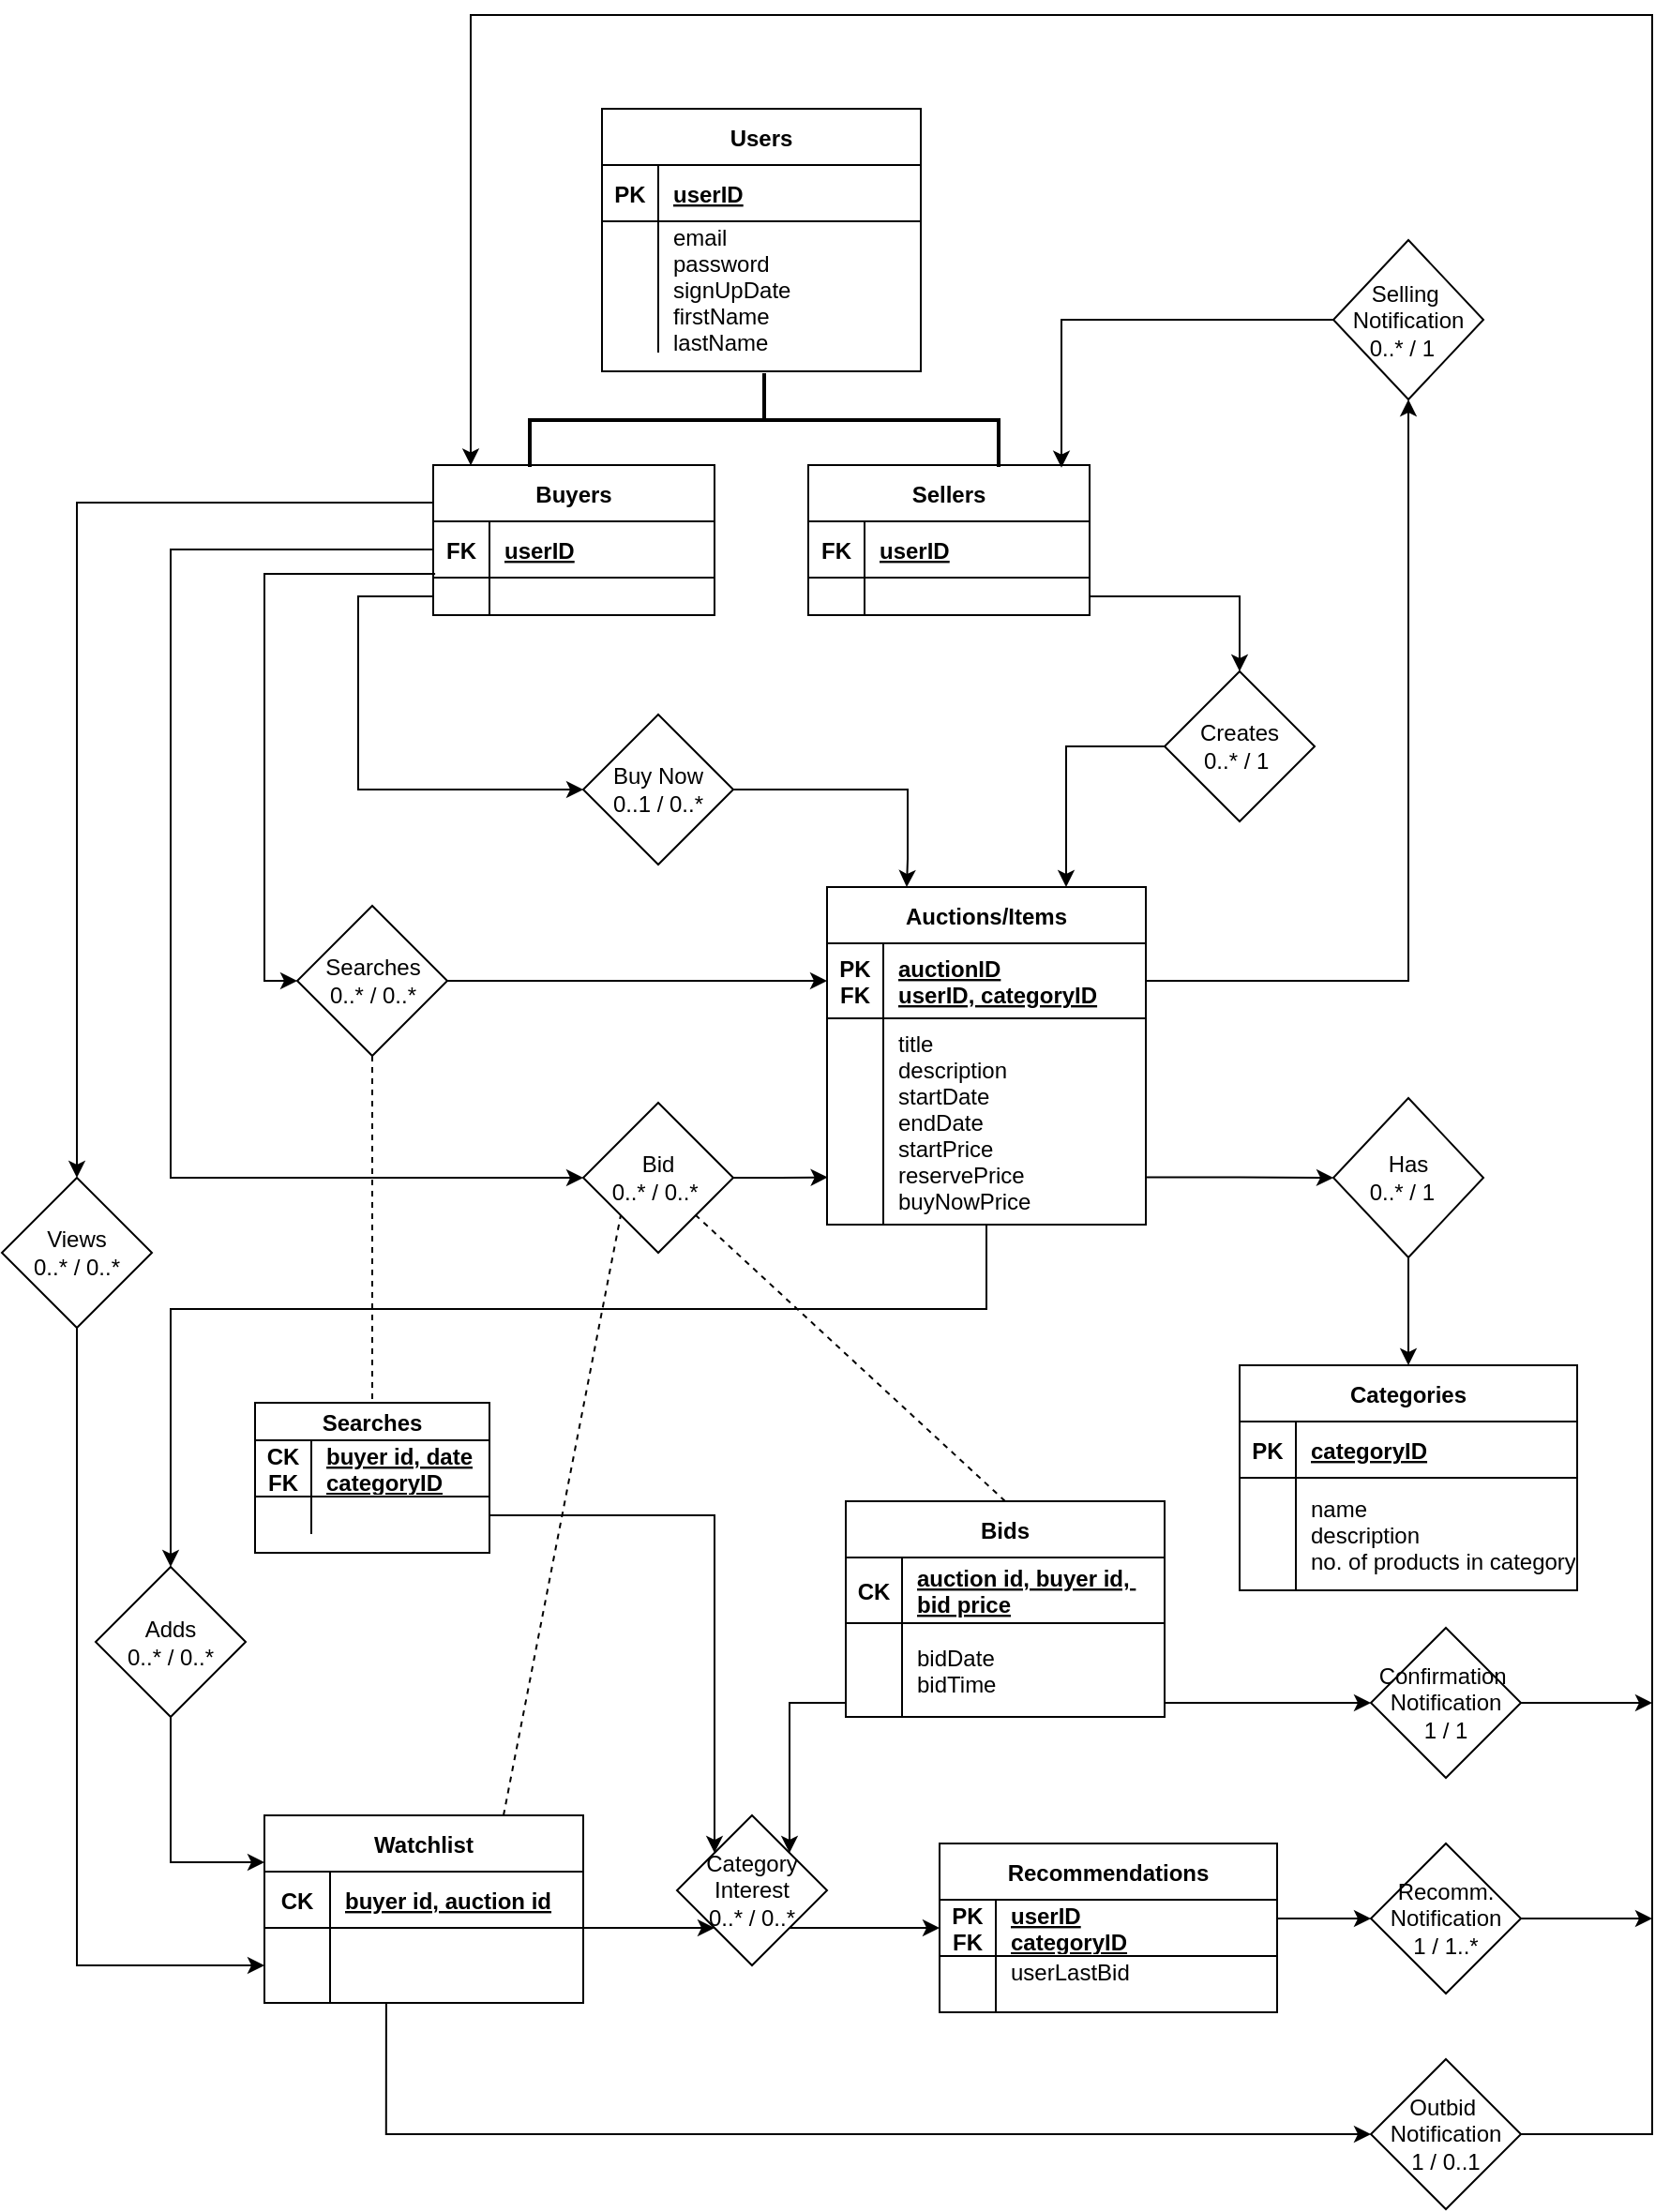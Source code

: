 <mxfile version="13.8.1" type="github">
  <diagram id="R2lEEEUBdFMjLlhIrx00" name="Page-1">
    <mxGraphModel dx="1165" dy="1698" grid="1" gridSize="10" guides="1" tooltips="1" connect="1" arrows="1" fold="1" page="1" pageScale="1" pageWidth="850" pageHeight="1100" math="0" shadow="0" extFonts="Permanent Marker^https://fonts.googleapis.com/css?family=Permanent+Marker">
      <root>
        <mxCell id="0" />
        <mxCell id="1" parent="0" />
        <mxCell id="ns8veMdd_7WvEedU-JZv-5" style="edgeStyle=orthogonalEdgeStyle;rounded=0;orthogonalLoop=1;jettySize=auto;html=1;exitX=0;exitY=0.25;exitDx=0;exitDy=0;entryX=0.5;entryY=0;entryDx=0;entryDy=0;" parent="1" source="C-vyLk0tnHw3VtMMgP7b-2" target="ns8veMdd_7WvEedU-JZv-6" edge="1">
          <mxGeometry relative="1" as="geometry">
            <mxPoint x="40" y="370" as="targetPoint" />
          </mxGeometry>
        </mxCell>
        <mxCell id="C-vyLk0tnHw3VtMMgP7b-2" value="Buyers" style="shape=table;startSize=30;container=1;collapsible=1;childLayout=tableLayout;fixedRows=1;rowLines=0;fontStyle=1;align=center;resizeLast=1;" parent="1" vertex="1">
          <mxGeometry x="250" y="200" width="150" height="80" as="geometry" />
        </mxCell>
        <mxCell id="C-vyLk0tnHw3VtMMgP7b-3" value="" style="shape=partialRectangle;collapsible=0;dropTarget=0;pointerEvents=0;fillColor=none;points=[[0,0.5],[1,0.5]];portConstraint=eastwest;top=0;left=0;right=0;bottom=1;" parent="C-vyLk0tnHw3VtMMgP7b-2" vertex="1">
          <mxGeometry y="30" width="150" height="30" as="geometry" />
        </mxCell>
        <mxCell id="C-vyLk0tnHw3VtMMgP7b-4" value="FK" style="shape=partialRectangle;overflow=hidden;connectable=0;fillColor=none;top=0;left=0;bottom=0;right=0;fontStyle=1;" parent="C-vyLk0tnHw3VtMMgP7b-3" vertex="1">
          <mxGeometry width="30" height="30" as="geometry" />
        </mxCell>
        <mxCell id="C-vyLk0tnHw3VtMMgP7b-5" value="userID" style="shape=partialRectangle;overflow=hidden;connectable=0;fillColor=none;top=0;left=0;bottom=0;right=0;align=left;spacingLeft=6;fontStyle=5;" parent="C-vyLk0tnHw3VtMMgP7b-3" vertex="1">
          <mxGeometry x="30" width="120" height="30" as="geometry" />
        </mxCell>
        <mxCell id="C-vyLk0tnHw3VtMMgP7b-6" value="" style="shape=partialRectangle;collapsible=0;dropTarget=0;pointerEvents=0;fillColor=none;points=[[0,0.5],[1,0.5]];portConstraint=eastwest;top=0;left=0;right=0;bottom=0;" parent="C-vyLk0tnHw3VtMMgP7b-2" vertex="1">
          <mxGeometry y="60" width="150" height="20" as="geometry" />
        </mxCell>
        <mxCell id="C-vyLk0tnHw3VtMMgP7b-7" value="" style="shape=partialRectangle;overflow=hidden;connectable=0;fillColor=none;top=0;left=0;bottom=0;right=0;" parent="C-vyLk0tnHw3VtMMgP7b-6" vertex="1">
          <mxGeometry width="30" height="20" as="geometry" />
        </mxCell>
        <mxCell id="C-vyLk0tnHw3VtMMgP7b-8" value="" style="shape=partialRectangle;overflow=hidden;connectable=0;fillColor=none;top=0;left=0;bottom=0;right=0;align=left;spacingLeft=6;" parent="C-vyLk0tnHw3VtMMgP7b-6" vertex="1">
          <mxGeometry x="30" width="120" height="20" as="geometry" />
        </mxCell>
        <mxCell id="6a3gbyVTUJdRKcO8Yb8x-24" value="Sellers" style="shape=table;startSize=30;container=1;collapsible=1;childLayout=tableLayout;fixedRows=1;rowLines=0;fontStyle=1;align=center;resizeLast=1;" parent="1" vertex="1">
          <mxGeometry x="450" y="200" width="150" height="80" as="geometry" />
        </mxCell>
        <mxCell id="6a3gbyVTUJdRKcO8Yb8x-25" value="" style="shape=partialRectangle;collapsible=0;dropTarget=0;pointerEvents=0;fillColor=none;points=[[0,0.5],[1,0.5]];portConstraint=eastwest;top=0;left=0;right=0;bottom=1;" parent="6a3gbyVTUJdRKcO8Yb8x-24" vertex="1">
          <mxGeometry y="30" width="150" height="30" as="geometry" />
        </mxCell>
        <mxCell id="6a3gbyVTUJdRKcO8Yb8x-26" value="FK" style="shape=partialRectangle;overflow=hidden;connectable=0;fillColor=none;top=0;left=0;bottom=0;right=0;fontStyle=1;" parent="6a3gbyVTUJdRKcO8Yb8x-25" vertex="1">
          <mxGeometry width="30" height="30" as="geometry" />
        </mxCell>
        <mxCell id="6a3gbyVTUJdRKcO8Yb8x-27" value="userID" style="shape=partialRectangle;overflow=hidden;connectable=0;fillColor=none;top=0;left=0;bottom=0;right=0;align=left;spacingLeft=6;fontStyle=5;" parent="6a3gbyVTUJdRKcO8Yb8x-25" vertex="1">
          <mxGeometry x="30" width="120" height="30" as="geometry" />
        </mxCell>
        <mxCell id="6a3gbyVTUJdRKcO8Yb8x-28" value="" style="shape=partialRectangle;collapsible=0;dropTarget=0;pointerEvents=0;fillColor=none;points=[[0,0.5],[1,0.5]];portConstraint=eastwest;top=0;left=0;right=0;bottom=0;" parent="6a3gbyVTUJdRKcO8Yb8x-24" vertex="1">
          <mxGeometry y="60" width="150" height="20" as="geometry" />
        </mxCell>
        <mxCell id="6a3gbyVTUJdRKcO8Yb8x-29" value="" style="shape=partialRectangle;overflow=hidden;connectable=0;fillColor=none;top=0;left=0;bottom=0;right=0;" parent="6a3gbyVTUJdRKcO8Yb8x-28" vertex="1">
          <mxGeometry width="30" height="20" as="geometry" />
        </mxCell>
        <mxCell id="6a3gbyVTUJdRKcO8Yb8x-30" value="" style="shape=partialRectangle;overflow=hidden;connectable=0;fillColor=none;top=0;left=0;bottom=0;right=0;align=left;spacingLeft=6;" parent="6a3gbyVTUJdRKcO8Yb8x-28" vertex="1">
          <mxGeometry x="30" width="120" height="20" as="geometry" />
        </mxCell>
        <mxCell id="6a3gbyVTUJdRKcO8Yb8x-32" value="" style="strokeWidth=2;html=1;shape=mxgraph.flowchart.annotation_2;align=left;labelPosition=right;pointerEvents=1;rotation=90;" parent="1" vertex="1">
          <mxGeometry x="401.5" y="51" width="50" height="250" as="geometry" />
        </mxCell>
        <mxCell id="C-vyLk0tnHw3VtMMgP7b-23" value="Users" style="shape=table;startSize=30;container=1;collapsible=1;childLayout=tableLayout;fixedRows=1;rowLines=0;fontStyle=1;align=center;resizeLast=1;" parent="1" vertex="1">
          <mxGeometry x="340" y="10" width="170" height="140" as="geometry">
            <mxRectangle x="340" y="20" width="70" height="30" as="alternateBounds" />
          </mxGeometry>
        </mxCell>
        <mxCell id="C-vyLk0tnHw3VtMMgP7b-24" value="" style="shape=partialRectangle;collapsible=0;dropTarget=0;pointerEvents=0;fillColor=none;points=[[0,0.5],[1,0.5]];portConstraint=eastwest;top=0;left=0;right=0;bottom=1;" parent="C-vyLk0tnHw3VtMMgP7b-23" vertex="1">
          <mxGeometry y="30" width="170" height="30" as="geometry" />
        </mxCell>
        <mxCell id="C-vyLk0tnHw3VtMMgP7b-25" value="PK" style="shape=partialRectangle;overflow=hidden;connectable=0;fillColor=none;top=0;left=0;bottom=0;right=0;fontStyle=1;" parent="C-vyLk0tnHw3VtMMgP7b-24" vertex="1">
          <mxGeometry width="30" height="30" as="geometry" />
        </mxCell>
        <mxCell id="C-vyLk0tnHw3VtMMgP7b-26" value="userID" style="shape=partialRectangle;overflow=hidden;connectable=0;fillColor=none;top=0;left=0;bottom=0;right=0;align=left;spacingLeft=6;fontStyle=5;" parent="C-vyLk0tnHw3VtMMgP7b-24" vertex="1">
          <mxGeometry x="30" width="140" height="30" as="geometry" />
        </mxCell>
        <mxCell id="C-vyLk0tnHw3VtMMgP7b-27" value="" style="shape=partialRectangle;collapsible=0;dropTarget=0;pointerEvents=0;fillColor=none;points=[[0,0.5],[1,0.5]];portConstraint=eastwest;top=0;left=0;right=0;bottom=0;" parent="C-vyLk0tnHw3VtMMgP7b-23" vertex="1">
          <mxGeometry y="60" width="170" height="70" as="geometry" />
        </mxCell>
        <mxCell id="C-vyLk0tnHw3VtMMgP7b-28" value="" style="shape=partialRectangle;overflow=hidden;connectable=0;fillColor=none;top=0;left=0;bottom=0;right=0;" parent="C-vyLk0tnHw3VtMMgP7b-27" vertex="1">
          <mxGeometry width="30" height="70" as="geometry" />
        </mxCell>
        <mxCell id="C-vyLk0tnHw3VtMMgP7b-29" value="email&#xa;password&#xa;signUpDate&#xa;firstName&#xa;lastName" style="shape=partialRectangle;overflow=hidden;connectable=0;fillColor=none;top=0;left=0;bottom=0;right=0;align=left;spacingLeft=6;" parent="C-vyLk0tnHw3VtMMgP7b-27" vertex="1">
          <mxGeometry x="30" width="140" height="70" as="geometry" />
        </mxCell>
        <mxCell id="6a3gbyVTUJdRKcO8Yb8x-43" style="edgeStyle=orthogonalEdgeStyle;rounded=0;orthogonalLoop=1;jettySize=auto;html=1;exitX=0;exitY=0.5;exitDx=0;exitDy=0;entryX=0.75;entryY=0;entryDx=0;entryDy=0;" parent="1" source="6a3gbyVTUJdRKcO8Yb8x-34" edge="1" target="6a3gbyVTUJdRKcO8Yb8x-36">
          <mxGeometry relative="1" as="geometry">
            <mxPoint x="632" y="440" as="targetPoint" />
          </mxGeometry>
        </mxCell>
        <mxCell id="6a3gbyVTUJdRKcO8Yb8x-34" value="Creates&lt;br&gt;0..* / 1&amp;nbsp;" style="rhombus;whiteSpace=wrap;html=1;" parent="1" vertex="1">
          <mxGeometry x="640" y="310" width="80" height="80" as="geometry" />
        </mxCell>
        <mxCell id="6a3gbyVTUJdRKcO8Yb8x-35" style="edgeStyle=orthogonalEdgeStyle;rounded=0;orthogonalLoop=1;jettySize=auto;html=1;exitX=1;exitY=0.5;exitDx=0;exitDy=0;entryX=0.5;entryY=0;entryDx=0;entryDy=0;" parent="1" source="6a3gbyVTUJdRKcO8Yb8x-28" target="6a3gbyVTUJdRKcO8Yb8x-34" edge="1">
          <mxGeometry relative="1" as="geometry">
            <Array as="points">
              <mxPoint x="680" y="270" />
            </Array>
          </mxGeometry>
        </mxCell>
        <mxCell id="6a3gbyVTUJdRKcO8Yb8x-47" style="edgeStyle=orthogonalEdgeStyle;rounded=0;orthogonalLoop=1;jettySize=auto;html=1;exitX=1;exitY=0.5;exitDx=0;exitDy=0;entryX=0;entryY=0.5;entryDx=0;entryDy=0;" parent="1" source="6a3gbyVTUJdRKcO8Yb8x-44" target="6a3gbyVTUJdRKcO8Yb8x-37" edge="1">
          <mxGeometry relative="1" as="geometry">
            <mxPoint x="440" y="490" as="targetPoint" />
            <Array as="points">
              <mxPoint x="280" y="475" />
            </Array>
          </mxGeometry>
        </mxCell>
        <mxCell id="6a3gbyVTUJdRKcO8Yb8x-44" value="Searches&lt;br&gt;0..* / 0..*" style="rhombus;whiteSpace=wrap;html=1;" parent="1" vertex="1">
          <mxGeometry x="177.5" y="435" width="80" height="80" as="geometry" />
        </mxCell>
        <mxCell id="6a3gbyVTUJdRKcO8Yb8x-46" style="edgeStyle=orthogonalEdgeStyle;rounded=0;orthogonalLoop=1;jettySize=auto;html=1;entryX=0;entryY=0.5;entryDx=0;entryDy=0;exitX=0.007;exitY=0.933;exitDx=0;exitDy=0;exitPerimeter=0;" parent="1" source="C-vyLk0tnHw3VtMMgP7b-3" target="6a3gbyVTUJdRKcO8Yb8x-44" edge="1">
          <mxGeometry relative="1" as="geometry">
            <Array as="points">
              <mxPoint x="160" y="258" />
              <mxPoint x="160" y="475" />
            </Array>
            <mxPoint x="190" y="250" as="sourcePoint" />
          </mxGeometry>
        </mxCell>
        <mxCell id="wx3--FIx8wRdteSqaftg-1" value="Bid&lt;br&gt;0..* / 0..*&amp;nbsp;" style="rhombus;whiteSpace=wrap;html=1;" parent="1" vertex="1">
          <mxGeometry x="330" y="540" width="80" height="80" as="geometry" />
        </mxCell>
        <mxCell id="wx3--FIx8wRdteSqaftg-5" style="edgeStyle=orthogonalEdgeStyle;rounded=0;orthogonalLoop=1;jettySize=auto;html=1;entryX=0;entryY=0.5;entryDx=0;entryDy=0;exitX=0;exitY=0.5;exitDx=0;exitDy=0;" parent="1" source="C-vyLk0tnHw3VtMMgP7b-3" target="wx3--FIx8wRdteSqaftg-1" edge="1">
          <mxGeometry relative="1" as="geometry">
            <mxPoint x="250" y="240" as="sourcePoint" />
            <mxPoint x="170" y="340" as="targetPoint" />
            <Array as="points">
              <mxPoint x="110" y="245" />
              <mxPoint x="110" y="580" />
            </Array>
          </mxGeometry>
        </mxCell>
        <mxCell id="wx3--FIx8wRdteSqaftg-6" style="edgeStyle=orthogonalEdgeStyle;rounded=0;orthogonalLoop=1;jettySize=auto;html=1;exitX=1;exitY=0.5;exitDx=0;exitDy=0;entryX=0.002;entryY=0.771;entryDx=0;entryDy=0;entryPerimeter=0;" parent="1" source="wx3--FIx8wRdteSqaftg-1" target="6a3gbyVTUJdRKcO8Yb8x-40" edge="1">
          <mxGeometry relative="1" as="geometry">
            <mxPoint x="40" y="510" as="sourcePoint" />
            <mxPoint x="300" y="560" as="targetPoint" />
          </mxGeometry>
        </mxCell>
        <mxCell id="wx3--FIx8wRdteSqaftg-12" value="Adds&lt;br&gt;0..* / 0..*" style="rhombus;whiteSpace=wrap;html=1;" parent="1" vertex="1">
          <mxGeometry x="70" y="787.5" width="80" height="80" as="geometry" />
        </mxCell>
        <mxCell id="wx3--FIx8wRdteSqaftg-13" style="edgeStyle=orthogonalEdgeStyle;rounded=0;orthogonalLoop=1;jettySize=auto;html=1;entryX=0.5;entryY=0;entryDx=0;entryDy=0;exitX=0.5;exitY=1;exitDx=0;exitDy=0;" parent="1" source="6a3gbyVTUJdRKcO8Yb8x-36" target="wx3--FIx8wRdteSqaftg-12" edge="1">
          <mxGeometry relative="1" as="geometry">
            <mxPoint x="550" y="630" as="sourcePoint" />
            <mxPoint x="80" y="510" as="targetPoint" />
            <Array as="points">
              <mxPoint x="545" y="650" />
              <mxPoint x="110" y="650" />
              <mxPoint x="110" y="740" />
            </Array>
          </mxGeometry>
        </mxCell>
        <mxCell id="wx3--FIx8wRdteSqaftg-14" style="edgeStyle=orthogonalEdgeStyle;rounded=0;orthogonalLoop=1;jettySize=auto;html=1;entryX=0;entryY=0.25;entryDx=0;entryDy=0;exitX=0.5;exitY=1;exitDx=0;exitDy=0;" parent="1" source="wx3--FIx8wRdteSqaftg-12" target="lxqCX38mrg4tKDXiwQsC-16" edge="1">
          <mxGeometry relative="1" as="geometry">
            <mxPoint x="130" y="620" as="sourcePoint" />
            <mxPoint x="660" y="650.06" as="targetPoint" />
            <Array as="points">
              <mxPoint x="110" y="945" />
            </Array>
          </mxGeometry>
        </mxCell>
        <mxCell id="ns8veMdd_7WvEedU-JZv-32" style="edgeStyle=orthogonalEdgeStyle;rounded=0;orthogonalLoop=1;jettySize=auto;html=1;exitX=0.5;exitY=1;exitDx=0;exitDy=0;" parent="1" source="wx3--FIx8wRdteSqaftg-41" target="wx3--FIx8wRdteSqaftg-28" edge="1">
          <mxGeometry relative="1" as="geometry" />
        </mxCell>
        <mxCell id="wx3--FIx8wRdteSqaftg-41" value="Has&lt;br&gt;0..* / 1 &amp;nbsp;" style="rhombus;whiteSpace=wrap;html=1;" parent="1" vertex="1">
          <mxGeometry x="730" y="537.5" width="80" height="85" as="geometry" />
        </mxCell>
        <mxCell id="SeLM_r5bs1obFx1jlG_9-7" style="edgeStyle=orthogonalEdgeStyle;rounded=0;orthogonalLoop=1;jettySize=auto;html=1;entryX=0;entryY=1;entryDx=0;entryDy=0;" parent="1" target="SeLM_r5bs1obFx1jlG_9-10" edge="1">
          <mxGeometry relative="1" as="geometry">
            <Array as="points">
              <mxPoint x="310" y="980" />
            </Array>
            <mxPoint x="310" y="980" as="sourcePoint" />
            <mxPoint x="360" y="995" as="targetPoint" />
          </mxGeometry>
        </mxCell>
        <mxCell id="SeLM_r5bs1obFx1jlG_9-12" style="edgeStyle=orthogonalEdgeStyle;rounded=0;orthogonalLoop=1;jettySize=auto;html=1;exitX=1;exitY=1;exitDx=0;exitDy=0;entryX=0;entryY=0.5;entryDx=0;entryDy=0;" parent="1" source="SeLM_r5bs1obFx1jlG_9-10" target="wx3--FIx8wRdteSqaftg-47" edge="1">
          <mxGeometry relative="1" as="geometry" />
        </mxCell>
        <mxCell id="6a3gbyVTUJdRKcO8Yb8x-36" value="Auctions/Items" style="shape=table;startSize=30;container=1;collapsible=1;childLayout=tableLayout;fixedRows=1;rowLines=0;fontStyle=1;align=center;resizeLast=1;" parent="1" vertex="1">
          <mxGeometry x="460" y="425" width="170" height="180" as="geometry">
            <mxRectangle x="340" y="20" width="70" height="30" as="alternateBounds" />
          </mxGeometry>
        </mxCell>
        <mxCell id="6a3gbyVTUJdRKcO8Yb8x-37" value="" style="shape=partialRectangle;collapsible=0;dropTarget=0;pointerEvents=0;fillColor=none;points=[[0,0.5],[1,0.5]];portConstraint=eastwest;top=0;left=0;right=0;bottom=1;" parent="6a3gbyVTUJdRKcO8Yb8x-36" vertex="1">
          <mxGeometry y="30" width="170" height="40" as="geometry" />
        </mxCell>
        <mxCell id="6a3gbyVTUJdRKcO8Yb8x-38" value="PK&#xa;FK" style="shape=partialRectangle;overflow=hidden;connectable=0;fillColor=none;top=0;left=0;bottom=0;right=0;fontStyle=1;" parent="6a3gbyVTUJdRKcO8Yb8x-37" vertex="1">
          <mxGeometry width="30" height="40" as="geometry" />
        </mxCell>
        <mxCell id="6a3gbyVTUJdRKcO8Yb8x-39" value="auctionID&#xa;userID, categoryID" style="shape=partialRectangle;overflow=hidden;connectable=0;fillColor=none;top=0;left=0;bottom=0;right=0;align=left;spacingLeft=6;fontStyle=5;" parent="6a3gbyVTUJdRKcO8Yb8x-37" vertex="1">
          <mxGeometry x="30" width="140" height="40" as="geometry" />
        </mxCell>
        <mxCell id="6a3gbyVTUJdRKcO8Yb8x-40" value="" style="shape=partialRectangle;collapsible=0;dropTarget=0;pointerEvents=0;fillColor=none;points=[[0,0.5],[1,0.5]];portConstraint=eastwest;top=0;left=0;right=0;bottom=0;" parent="6a3gbyVTUJdRKcO8Yb8x-36" vertex="1">
          <mxGeometry y="70" width="170" height="110" as="geometry" />
        </mxCell>
        <mxCell id="6a3gbyVTUJdRKcO8Yb8x-41" value="" style="shape=partialRectangle;overflow=hidden;connectable=0;fillColor=none;top=0;left=0;bottom=0;right=0;" parent="6a3gbyVTUJdRKcO8Yb8x-40" vertex="1">
          <mxGeometry width="30" height="110" as="geometry" />
        </mxCell>
        <mxCell id="6a3gbyVTUJdRKcO8Yb8x-42" value="title&#xa;description&#xa;startDate&#xa;endDate&#xa;startPrice&#xa;reservePrice&#xa;buyNowPrice" style="shape=partialRectangle;overflow=hidden;connectable=0;fillColor=none;top=0;left=0;bottom=0;right=0;align=left;spacingLeft=6;" parent="6a3gbyVTUJdRKcO8Yb8x-40" vertex="1">
          <mxGeometry x="30" width="140" height="110" as="geometry" />
        </mxCell>
        <mxCell id="SeLM_r5bs1obFx1jlG_9-10" value="Category Interest&lt;br&gt;0..* / 0..*" style="rhombus;whiteSpace=wrap;html=1;" parent="1" vertex="1">
          <mxGeometry x="380" y="920" width="80" height="80" as="geometry" />
        </mxCell>
        <mxCell id="SeLM_r5bs1obFx1jlG_9-11" style="edgeStyle=orthogonalEdgeStyle;rounded=0;orthogonalLoop=1;jettySize=auto;html=1;exitX=0;exitY=0.5;exitDx=0;exitDy=0;entryX=1;entryY=0;entryDx=0;entryDy=0;" parent="1" source="lxqCX38mrg4tKDXiwQsC-5" target="SeLM_r5bs1obFx1jlG_9-10" edge="1">
          <mxGeometry relative="1" as="geometry">
            <Array as="points">
              <mxPoint x="470" y="860" />
              <mxPoint x="440" y="860" />
            </Array>
          </mxGeometry>
        </mxCell>
        <mxCell id="PlVSDmHrNCxfG3lxqQtc-4" style="edgeStyle=orthogonalEdgeStyle;rounded=0;orthogonalLoop=1;jettySize=auto;html=1;exitX=1;exitY=0.5;exitDx=0;exitDy=0;entryX=0.135;entryY=0.003;entryDx=0;entryDy=0;entryPerimeter=0;" parent="1" source="ns8veMdd_7WvEedU-JZv-23" edge="1" target="C-vyLk0tnHw3VtMMgP7b-2">
          <mxGeometry relative="1" as="geometry">
            <Array as="points">
              <mxPoint x="900" y="1090" />
              <mxPoint x="900" y="-40" />
              <mxPoint x="270" y="-40" />
              <mxPoint x="270" y="200" />
            </Array>
            <mxPoint x="510" y="45" as="targetPoint" />
          </mxGeometry>
        </mxCell>
        <mxCell id="PlVSDmHrNCxfG3lxqQtc-1" value="Recomm.&lt;br&gt;Notification&lt;br&gt;1 / 1..*" style="rhombus;whiteSpace=wrap;html=1;" parent="1" vertex="1">
          <mxGeometry x="750" y="935" width="80" height="80" as="geometry" />
        </mxCell>
        <mxCell id="PlVSDmHrNCxfG3lxqQtc-3" style="edgeStyle=orthogonalEdgeStyle;rounded=0;orthogonalLoop=1;jettySize=auto;html=1;entryX=0;entryY=0.5;entryDx=0;entryDy=0;exitX=0.382;exitY=1.001;exitDx=0;exitDy=0;exitPerimeter=0;" parent="1" source="lxqCX38mrg4tKDXiwQsC-20" target="ns8veMdd_7WvEedU-JZv-23" edge="1">
          <mxGeometry relative="1" as="geometry">
            <Array as="points">
              <mxPoint x="225" y="1090" />
            </Array>
            <mxPoint x="225" y="1030" as="sourcePoint" />
          </mxGeometry>
        </mxCell>
        <mxCell id="PlVSDmHrNCxfG3lxqQtc-5" style="edgeStyle=orthogonalEdgeStyle;rounded=0;orthogonalLoop=1;jettySize=auto;html=1;entryX=0;entryY=0.5;entryDx=0;entryDy=0;exitX=1;exitY=0.5;exitDx=0;exitDy=0;" parent="1" source="wx3--FIx8wRdteSqaftg-47" target="PlVSDmHrNCxfG3lxqQtc-1" edge="1">
          <mxGeometry relative="1" as="geometry">
            <mxPoint x="410" y="940" as="targetPoint" />
            <Array as="points">
              <mxPoint x="700" y="975" />
            </Array>
            <mxPoint x="680" y="1030" as="sourcePoint" />
          </mxGeometry>
        </mxCell>
        <mxCell id="PlVSDmHrNCxfG3lxqQtc-12" style="edgeStyle=orthogonalEdgeStyle;rounded=0;orthogonalLoop=1;jettySize=auto;html=1;exitX=1;exitY=0.5;exitDx=0;exitDy=0;entryX=0;entryY=0.5;entryDx=0;entryDy=0;" parent="1" source="lxqCX38mrg4tKDXiwQsC-5" target="ns8veMdd_7WvEedU-JZv-25" edge="1">
          <mxGeometry relative="1" as="geometry">
            <mxPoint x="740" y="810" as="targetPoint" />
            <Array as="points">
              <mxPoint x="700" y="860" />
              <mxPoint x="700" y="860" />
            </Array>
          </mxGeometry>
        </mxCell>
        <mxCell id="ns8veMdd_7WvEedU-JZv-3" value="" style="endArrow=none;dashed=1;html=1;entryX=1;entryY=1;entryDx=0;entryDy=0;exitX=0.5;exitY=0;exitDx=0;exitDy=0;" parent="1" source="lxqCX38mrg4tKDXiwQsC-1" target="wx3--FIx8wRdteSqaftg-1" edge="1">
          <mxGeometry width="50" height="50" relative="1" as="geometry">
            <mxPoint x="330" y="570" as="sourcePoint" />
            <mxPoint x="380" y="520" as="targetPoint" />
          </mxGeometry>
        </mxCell>
        <mxCell id="ns8veMdd_7WvEedU-JZv-7" style="edgeStyle=orthogonalEdgeStyle;rounded=0;orthogonalLoop=1;jettySize=auto;html=1;exitX=0.5;exitY=1;exitDx=0;exitDy=0;entryX=0;entryY=0.5;entryDx=0;entryDy=0;" parent="1" source="ns8veMdd_7WvEedU-JZv-6" target="lxqCX38mrg4tKDXiwQsC-20" edge="1">
          <mxGeometry relative="1" as="geometry">
            <Array as="points">
              <mxPoint x="60" y="1000" />
            </Array>
          </mxGeometry>
        </mxCell>
        <mxCell id="ns8veMdd_7WvEedU-JZv-6" value="Views&lt;br&gt;0..* / 0..*" style="rhombus;whiteSpace=wrap;html=1;" parent="1" vertex="1">
          <mxGeometry x="20" y="580" width="80" height="80" as="geometry" />
        </mxCell>
        <mxCell id="ns8veMdd_7WvEedU-JZv-18" value="" style="endArrow=none;dashed=1;html=1;exitX=0.5;exitY=1;exitDx=0;exitDy=0;entryX=0.5;entryY=0;entryDx=0;entryDy=0;" parent="1" source="6a3gbyVTUJdRKcO8Yb8x-44" target="ns8veMdd_7WvEedU-JZv-11" edge="1">
          <mxGeometry width="50" height="50" relative="1" as="geometry">
            <mxPoint x="366" y="361" as="sourcePoint" />
            <mxPoint x="431" y="750" as="targetPoint" />
          </mxGeometry>
        </mxCell>
        <mxCell id="ns8veMdd_7WvEedU-JZv-22" style="edgeStyle=orthogonalEdgeStyle;rounded=0;orthogonalLoop=1;jettySize=auto;html=1;exitX=1;exitY=0.5;exitDx=0;exitDy=0;entryX=0;entryY=0;entryDx=0;entryDy=0;" parent="1" source="ns8veMdd_7WvEedU-JZv-15" target="SeLM_r5bs1obFx1jlG_9-10" edge="1">
          <mxGeometry relative="1" as="geometry" />
        </mxCell>
        <mxCell id="ns8veMdd_7WvEedU-JZv-24" style="edgeStyle=orthogonalEdgeStyle;rounded=0;orthogonalLoop=1;jettySize=auto;html=1;exitX=1;exitY=0.5;exitDx=0;exitDy=0;" parent="1" source="PlVSDmHrNCxfG3lxqQtc-1" edge="1">
          <mxGeometry relative="1" as="geometry">
            <mxPoint x="900" y="975" as="targetPoint" />
            <mxPoint x="830" y="1000" as="sourcePoint" />
            <Array as="points">
              <mxPoint x="900" y="975" />
            </Array>
          </mxGeometry>
        </mxCell>
        <mxCell id="ns8veMdd_7WvEedU-JZv-23" value="Outbid&amp;nbsp;&lt;br&gt;Notification&lt;br&gt;1 / 0..1" style="rhombus;whiteSpace=wrap;html=1;" parent="1" vertex="1">
          <mxGeometry x="750" y="1050" width="80" height="80" as="geometry" />
        </mxCell>
        <mxCell id="ns8veMdd_7WvEedU-JZv-26" style="edgeStyle=orthogonalEdgeStyle;rounded=0;orthogonalLoop=1;jettySize=auto;html=1;exitX=1;exitY=0.5;exitDx=0;exitDy=0;" parent="1" source="ns8veMdd_7WvEedU-JZv-25" edge="1">
          <mxGeometry relative="1" as="geometry">
            <mxPoint x="900" y="860" as="targetPoint" />
          </mxGeometry>
        </mxCell>
        <mxCell id="ns8veMdd_7WvEedU-JZv-25" value="Confirmation&amp;nbsp;&lt;br&gt;Notification&lt;br&gt;1 / 1" style="rhombus;whiteSpace=wrap;html=1;" parent="1" vertex="1">
          <mxGeometry x="750" y="820" width="80" height="80" as="geometry" />
        </mxCell>
        <mxCell id="ns8veMdd_7WvEedU-JZv-30" style="edgeStyle=orthogonalEdgeStyle;rounded=0;orthogonalLoop=1;jettySize=auto;html=1;exitX=1;exitY=0.5;exitDx=0;exitDy=0;entryX=0.25;entryY=0;entryDx=0;entryDy=0;" parent="1" source="ns8veMdd_7WvEedU-JZv-27" target="6a3gbyVTUJdRKcO8Yb8x-36" edge="1">
          <mxGeometry relative="1" as="geometry">
            <Array as="points">
              <mxPoint x="503" y="373" />
              <mxPoint x="503" y="410" />
              <mxPoint x="503" y="410" />
            </Array>
          </mxGeometry>
        </mxCell>
        <mxCell id="ns8veMdd_7WvEedU-JZv-27" value="Buy Now&lt;br&gt;0..1 / 0..*" style="rhombus;whiteSpace=wrap;html=1;" parent="1" vertex="1">
          <mxGeometry x="330" y="333" width="80" height="80" as="geometry" />
        </mxCell>
        <mxCell id="ns8veMdd_7WvEedU-JZv-29" style="edgeStyle=orthogonalEdgeStyle;rounded=0;orthogonalLoop=1;jettySize=auto;html=1;exitX=0;exitY=0.5;exitDx=0;exitDy=0;entryX=0;entryY=0.5;entryDx=0;entryDy=0;" parent="1" source="C-vyLk0tnHw3VtMMgP7b-6" target="ns8veMdd_7WvEedU-JZv-27" edge="1">
          <mxGeometry relative="1" as="geometry">
            <Array as="points">
              <mxPoint x="210" y="270" />
              <mxPoint x="210" y="373" />
            </Array>
          </mxGeometry>
        </mxCell>
        <mxCell id="ns8veMdd_7WvEedU-JZv-31" style="edgeStyle=orthogonalEdgeStyle;rounded=0;orthogonalLoop=1;jettySize=auto;html=1;exitX=1.003;exitY=0.77;exitDx=0;exitDy=0;entryX=0;entryY=0.5;entryDx=0;entryDy=0;exitPerimeter=0;" parent="1" source="6a3gbyVTUJdRKcO8Yb8x-40" target="wx3--FIx8wRdteSqaftg-41" edge="1">
          <mxGeometry relative="1" as="geometry" />
        </mxCell>
        <mxCell id="ns8veMdd_7WvEedU-JZv-33" value="" style="endArrow=none;dashed=1;html=1;entryX=0;entryY=1;entryDx=0;entryDy=0;exitX=0.75;exitY=0;exitDx=0;exitDy=0;" parent="1" source="lxqCX38mrg4tKDXiwQsC-16" target="wx3--FIx8wRdteSqaftg-1" edge="1">
          <mxGeometry width="50" height="50" relative="1" as="geometry">
            <mxPoint x="250" y="625" as="sourcePoint" />
            <mxPoint x="180" y="515" as="targetPoint" />
          </mxGeometry>
        </mxCell>
        <mxCell id="ns8veMdd_7WvEedU-JZv-11" value="Searches" style="shape=table;startSize=20;container=1;collapsible=1;childLayout=tableLayout;fixedRows=1;rowLines=0;fontStyle=1;align=center;resizeLast=1;" parent="1" vertex="1">
          <mxGeometry x="155" y="700" width="125" height="80" as="geometry">
            <mxRectangle x="340" y="20" width="70" height="30" as="alternateBounds" />
          </mxGeometry>
        </mxCell>
        <mxCell id="ns8veMdd_7WvEedU-JZv-12" value="" style="shape=partialRectangle;collapsible=0;dropTarget=0;pointerEvents=0;fillColor=none;points=[[0,0.5],[1,0.5]];portConstraint=eastwest;top=0;left=0;right=0;bottom=1;" parent="ns8veMdd_7WvEedU-JZv-11" vertex="1">
          <mxGeometry y="20" width="125" height="30" as="geometry" />
        </mxCell>
        <mxCell id="ns8veMdd_7WvEedU-JZv-13" value="CK&#xa;FK" style="shape=partialRectangle;overflow=hidden;connectable=0;fillColor=none;top=0;left=0;bottom=0;right=0;fontStyle=1;" parent="ns8veMdd_7WvEedU-JZv-12" vertex="1">
          <mxGeometry width="30" height="30" as="geometry" />
        </mxCell>
        <mxCell id="ns8veMdd_7WvEedU-JZv-14" value="buyer id, date&#xa;categoryID" style="shape=partialRectangle;overflow=hidden;connectable=0;fillColor=none;top=0;left=0;bottom=0;right=0;align=left;spacingLeft=6;fontStyle=5;" parent="ns8veMdd_7WvEedU-JZv-12" vertex="1">
          <mxGeometry x="30" width="95" height="30" as="geometry" />
        </mxCell>
        <mxCell id="ns8veMdd_7WvEedU-JZv-15" value="" style="shape=partialRectangle;collapsible=0;dropTarget=0;pointerEvents=0;fillColor=none;points=[[0,0.5],[1,0.5]];portConstraint=eastwest;top=0;left=0;right=0;bottom=0;" parent="ns8veMdd_7WvEedU-JZv-11" vertex="1">
          <mxGeometry y="50" width="125" height="20" as="geometry" />
        </mxCell>
        <mxCell id="ns8veMdd_7WvEedU-JZv-16" value="" style="shape=partialRectangle;overflow=hidden;connectable=0;fillColor=none;top=0;left=0;bottom=0;right=0;" parent="ns8veMdd_7WvEedU-JZv-15" vertex="1">
          <mxGeometry width="30" height="20" as="geometry" />
        </mxCell>
        <mxCell id="ns8veMdd_7WvEedU-JZv-17" value="" style="shape=partialRectangle;overflow=hidden;connectable=0;fillColor=none;top=0;left=0;bottom=0;right=0;align=left;spacingLeft=6;" parent="ns8veMdd_7WvEedU-JZv-15" vertex="1">
          <mxGeometry x="30" width="95" height="20" as="geometry" />
        </mxCell>
        <mxCell id="lxqCX38mrg4tKDXiwQsC-16" value="Watchlist" style="shape=table;startSize=30;container=1;collapsible=1;childLayout=tableLayout;fixedRows=1;rowLines=0;fontStyle=1;align=center;resizeLast=1;" parent="1" vertex="1">
          <mxGeometry x="160" y="920" width="170" height="100.0" as="geometry">
            <mxRectangle x="340" y="20" width="70" height="30" as="alternateBounds" />
          </mxGeometry>
        </mxCell>
        <mxCell id="lxqCX38mrg4tKDXiwQsC-17" value="" style="shape=partialRectangle;collapsible=0;dropTarget=0;pointerEvents=0;fillColor=none;points=[[0,0.5],[1,0.5]];portConstraint=eastwest;top=0;left=0;right=0;bottom=1;" parent="lxqCX38mrg4tKDXiwQsC-16" vertex="1">
          <mxGeometry y="30" width="170" height="30" as="geometry" />
        </mxCell>
        <mxCell id="lxqCX38mrg4tKDXiwQsC-18" value="CK" style="shape=partialRectangle;overflow=hidden;connectable=0;fillColor=none;top=0;left=0;bottom=0;right=0;fontStyle=1;" parent="lxqCX38mrg4tKDXiwQsC-17" vertex="1">
          <mxGeometry width="35" height="30" as="geometry" />
        </mxCell>
        <mxCell id="lxqCX38mrg4tKDXiwQsC-19" value="buyer id, auction id" style="shape=partialRectangle;overflow=hidden;connectable=0;fillColor=none;top=0;left=0;bottom=0;right=0;align=left;spacingLeft=6;fontStyle=5;" parent="lxqCX38mrg4tKDXiwQsC-17" vertex="1">
          <mxGeometry x="35" width="135" height="30" as="geometry" />
        </mxCell>
        <mxCell id="lxqCX38mrg4tKDXiwQsC-20" value="" style="shape=partialRectangle;collapsible=0;dropTarget=0;pointerEvents=0;fillColor=none;points=[[0,0.5],[1,0.5]];portConstraint=eastwest;top=0;left=0;right=0;bottom=0;" parent="lxqCX38mrg4tKDXiwQsC-16" vertex="1">
          <mxGeometry y="60" width="170" height="40" as="geometry" />
        </mxCell>
        <mxCell id="lxqCX38mrg4tKDXiwQsC-21" value="" style="shape=partialRectangle;overflow=hidden;connectable=0;fillColor=none;top=0;left=0;bottom=0;right=0;" parent="lxqCX38mrg4tKDXiwQsC-20" vertex="1">
          <mxGeometry width="35" height="40" as="geometry" />
        </mxCell>
        <mxCell id="lxqCX38mrg4tKDXiwQsC-22" value="" style="shape=partialRectangle;overflow=hidden;connectable=0;fillColor=none;top=0;left=0;bottom=0;right=0;align=left;spacingLeft=6;" parent="lxqCX38mrg4tKDXiwQsC-20" vertex="1">
          <mxGeometry x="35" width="135" height="40" as="geometry" />
        </mxCell>
        <mxCell id="wx3--FIx8wRdteSqaftg-46" value="Recommendations" style="shape=table;startSize=30;container=1;collapsible=1;childLayout=tableLayout;fixedRows=1;rowLines=0;fontStyle=1;align=center;resizeLast=1;" parent="1" vertex="1">
          <mxGeometry x="520" y="935" width="180" height="90" as="geometry" />
        </mxCell>
        <mxCell id="wx3--FIx8wRdteSqaftg-47" value="" style="shape=partialRectangle;collapsible=0;dropTarget=0;pointerEvents=0;fillColor=none;top=0;left=0;bottom=1;right=0;points=[[0,0.5],[1,0.5]];portConstraint=eastwest;" parent="wx3--FIx8wRdteSqaftg-46" vertex="1">
          <mxGeometry y="30" width="180" height="30" as="geometry" />
        </mxCell>
        <mxCell id="wx3--FIx8wRdteSqaftg-48" value="PK&#xa;FK" style="shape=partialRectangle;connectable=0;fillColor=none;top=0;left=0;bottom=0;right=0;fontStyle=1;overflow=hidden;" parent="wx3--FIx8wRdteSqaftg-47" vertex="1">
          <mxGeometry width="30" height="30" as="geometry" />
        </mxCell>
        <mxCell id="wx3--FIx8wRdteSqaftg-49" value="userID&#xa;categoryID" style="shape=partialRectangle;connectable=0;fillColor=none;top=0;left=0;bottom=0;right=0;align=left;spacingLeft=6;fontStyle=5;overflow=hidden;" parent="wx3--FIx8wRdteSqaftg-47" vertex="1">
          <mxGeometry x="30" width="150" height="30" as="geometry" />
        </mxCell>
        <mxCell id="wx3--FIx8wRdteSqaftg-50" value="" style="shape=partialRectangle;collapsible=0;dropTarget=0;pointerEvents=0;fillColor=none;top=0;left=0;bottom=0;right=0;points=[[0,0.5],[1,0.5]];portConstraint=eastwest;" parent="wx3--FIx8wRdteSqaftg-46" vertex="1">
          <mxGeometry y="60" width="180" height="30" as="geometry" />
        </mxCell>
        <mxCell id="wx3--FIx8wRdteSqaftg-51" value="" style="shape=partialRectangle;connectable=0;fillColor=none;top=0;left=0;bottom=0;right=0;editable=1;overflow=hidden;" parent="wx3--FIx8wRdteSqaftg-50" vertex="1">
          <mxGeometry width="30" height="30" as="geometry" />
        </mxCell>
        <mxCell id="wx3--FIx8wRdteSqaftg-52" value="userLastBid&#xa;" style="shape=partialRectangle;connectable=0;fillColor=none;top=0;left=0;bottom=0;right=0;align=left;spacingLeft=6;overflow=hidden;" parent="wx3--FIx8wRdteSqaftg-50" vertex="1">
          <mxGeometry x="30" width="150" height="30" as="geometry" />
        </mxCell>
        <mxCell id="lxqCX38mrg4tKDXiwQsC-1" value="Bids" style="shape=table;startSize=30;container=1;collapsible=1;childLayout=tableLayout;fixedRows=1;rowLines=0;fontStyle=1;align=center;resizeLast=1;" parent="1" vertex="1">
          <mxGeometry x="470" y="752.5" width="170" height="115" as="geometry">
            <mxRectangle x="340" y="20" width="70" height="30" as="alternateBounds" />
          </mxGeometry>
        </mxCell>
        <mxCell id="lxqCX38mrg4tKDXiwQsC-2" value="" style="shape=partialRectangle;collapsible=0;dropTarget=0;pointerEvents=0;fillColor=none;points=[[0,0.5],[1,0.5]];portConstraint=eastwest;top=0;left=0;right=0;bottom=1;" parent="lxqCX38mrg4tKDXiwQsC-1" vertex="1">
          <mxGeometry y="30" width="170" height="35" as="geometry" />
        </mxCell>
        <mxCell id="lxqCX38mrg4tKDXiwQsC-3" value="CK" style="shape=partialRectangle;overflow=hidden;connectable=0;fillColor=none;top=0;left=0;bottom=0;right=0;fontStyle=1;" parent="lxqCX38mrg4tKDXiwQsC-2" vertex="1">
          <mxGeometry width="30" height="35" as="geometry" />
        </mxCell>
        <mxCell id="lxqCX38mrg4tKDXiwQsC-4" value="auction id, buyer id, &#xa;bid price" style="shape=partialRectangle;overflow=hidden;connectable=0;fillColor=none;top=0;left=0;bottom=0;right=0;align=left;spacingLeft=6;fontStyle=5;" parent="lxqCX38mrg4tKDXiwQsC-2" vertex="1">
          <mxGeometry x="30" width="140" height="35" as="geometry" />
        </mxCell>
        <mxCell id="lxqCX38mrg4tKDXiwQsC-5" value="" style="shape=partialRectangle;collapsible=0;dropTarget=0;pointerEvents=0;fillColor=none;points=[[0,0.5],[1,0.5]];portConstraint=eastwest;top=0;left=0;right=0;bottom=0;" parent="lxqCX38mrg4tKDXiwQsC-1" vertex="1">
          <mxGeometry y="65" width="170" height="50" as="geometry" />
        </mxCell>
        <mxCell id="lxqCX38mrg4tKDXiwQsC-6" value="" style="shape=partialRectangle;overflow=hidden;connectable=0;fillColor=none;top=0;left=0;bottom=0;right=0;" parent="lxqCX38mrg4tKDXiwQsC-5" vertex="1">
          <mxGeometry width="30" height="50" as="geometry" />
        </mxCell>
        <mxCell id="lxqCX38mrg4tKDXiwQsC-7" value="bidDate&#xa;bidTime" style="shape=partialRectangle;overflow=hidden;connectable=0;fillColor=none;top=0;left=0;bottom=0;right=0;align=left;spacingLeft=6;" parent="lxqCX38mrg4tKDXiwQsC-5" vertex="1">
          <mxGeometry x="30" width="140" height="50" as="geometry" />
        </mxCell>
        <mxCell id="wx3--FIx8wRdteSqaftg-28" value="Categories" style="shape=table;startSize=30;container=1;collapsible=1;childLayout=tableLayout;fixedRows=1;rowLines=0;fontStyle=1;align=center;resizeLast=1;" parent="1" vertex="1">
          <mxGeometry x="680" y="680" width="180" height="120" as="geometry" />
        </mxCell>
        <mxCell id="wx3--FIx8wRdteSqaftg-29" value="" style="shape=partialRectangle;collapsible=0;dropTarget=0;pointerEvents=0;fillColor=none;top=0;left=0;bottom=1;right=0;points=[[0,0.5],[1,0.5]];portConstraint=eastwest;" parent="wx3--FIx8wRdteSqaftg-28" vertex="1">
          <mxGeometry y="30" width="180" height="30" as="geometry" />
        </mxCell>
        <mxCell id="wx3--FIx8wRdteSqaftg-30" value="PK" style="shape=partialRectangle;connectable=0;fillColor=none;top=0;left=0;bottom=0;right=0;fontStyle=1;overflow=hidden;" parent="wx3--FIx8wRdteSqaftg-29" vertex="1">
          <mxGeometry width="30.0" height="30" as="geometry" />
        </mxCell>
        <mxCell id="wx3--FIx8wRdteSqaftg-31" value="categoryID" style="shape=partialRectangle;connectable=0;fillColor=none;top=0;left=0;bottom=0;right=0;align=left;spacingLeft=6;fontStyle=5;overflow=hidden;" parent="wx3--FIx8wRdteSqaftg-29" vertex="1">
          <mxGeometry x="30.0" width="150" height="30" as="geometry" />
        </mxCell>
        <mxCell id="wx3--FIx8wRdteSqaftg-35" value="" style="shape=partialRectangle;collapsible=0;dropTarget=0;pointerEvents=0;fillColor=none;top=0;left=0;bottom=0;right=0;points=[[0,0.5],[1,0.5]];portConstraint=eastwest;" parent="wx3--FIx8wRdteSqaftg-28" vertex="1">
          <mxGeometry y="60" width="180" height="60" as="geometry" />
        </mxCell>
        <mxCell id="wx3--FIx8wRdteSqaftg-36" value="" style="shape=partialRectangle;connectable=0;fillColor=none;top=0;left=0;bottom=0;right=0;editable=1;overflow=hidden;" parent="wx3--FIx8wRdteSqaftg-35" vertex="1">
          <mxGeometry width="30.0" height="60" as="geometry" />
        </mxCell>
        <mxCell id="wx3--FIx8wRdteSqaftg-37" value="name&#xa;description&#xa;no. of products in category" style="shape=partialRectangle;connectable=0;fillColor=none;top=0;left=0;bottom=0;right=0;align=left;spacingLeft=6;overflow=hidden;" parent="wx3--FIx8wRdteSqaftg-35" vertex="1">
          <mxGeometry x="30.0" width="150" height="60" as="geometry" />
        </mxCell>
        <mxCell id="9PuW5n_1KIUzoqQ99EkY-1" style="edgeStyle=orthogonalEdgeStyle;rounded=0;orthogonalLoop=1;jettySize=auto;html=1;exitX=1;exitY=0.5;exitDx=0;exitDy=0;entryX=0.5;entryY=1;entryDx=0;entryDy=0;" edge="1" parent="1" source="6a3gbyVTUJdRKcO8Yb8x-37" target="9PuW5n_1KIUzoqQ99EkY-2">
          <mxGeometry relative="1" as="geometry">
            <mxPoint x="730" y="454" as="targetPoint" />
            <mxPoint x="630" y="505" as="sourcePoint" />
            <Array as="points">
              <mxPoint x="770" y="475" />
            </Array>
          </mxGeometry>
        </mxCell>
        <mxCell id="9PuW5n_1KIUzoqQ99EkY-3" style="edgeStyle=orthogonalEdgeStyle;rounded=0;orthogonalLoop=1;jettySize=auto;html=1;exitX=0;exitY=0.5;exitDx=0;exitDy=0;entryX=0.9;entryY=0.017;entryDx=0;entryDy=0;entryPerimeter=0;" edge="1" parent="1" source="9PuW5n_1KIUzoqQ99EkY-2" target="6a3gbyVTUJdRKcO8Yb8x-24">
          <mxGeometry relative="1" as="geometry">
            <Array as="points">
              <mxPoint x="585" y="123" />
            </Array>
          </mxGeometry>
        </mxCell>
        <mxCell id="9PuW5n_1KIUzoqQ99EkY-2" value="Selling&amp;nbsp;&lt;br&gt;Notification&lt;br&gt;0..* / 1 &amp;nbsp;" style="rhombus;whiteSpace=wrap;html=1;" vertex="1" parent="1">
          <mxGeometry x="730" y="80" width="80" height="85" as="geometry" />
        </mxCell>
      </root>
    </mxGraphModel>
  </diagram>
</mxfile>
